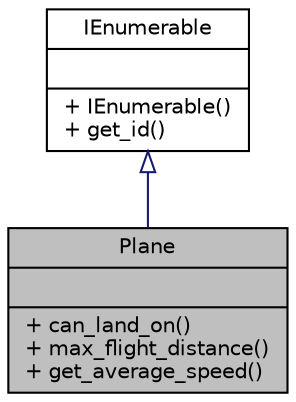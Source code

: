 digraph "Plane"
{
 // LATEX_PDF_SIZE
  bgcolor="transparent";
  edge [fontname="Helvetica",fontsize="10",labelfontname="Helvetica",labelfontsize="10"];
  node [fontname="Helvetica",fontsize="10",shape=record];
  Node1 [label="{Plane\n||+ can_land_on()\l+ max_flight_distance()\l+ get_average_speed()\l}",height=0.2,width=0.4,color="black", fillcolor="grey75", style="filled", fontcolor="black",tooltip="Represents an aircraft with details for efficient airline management."];
  Node2 -> Node1 [dir="back",color="midnightblue",fontsize="10",style="solid",arrowtail="onormal"];
  Node2 [label="{IEnumerable\n||+ IEnumerable()\l+ get_id()\l}",height=0.2,width=0.4,color="black",URL="$classIEnumerable.html",tooltip="A base class that provides unique IDs for objects."];
}
